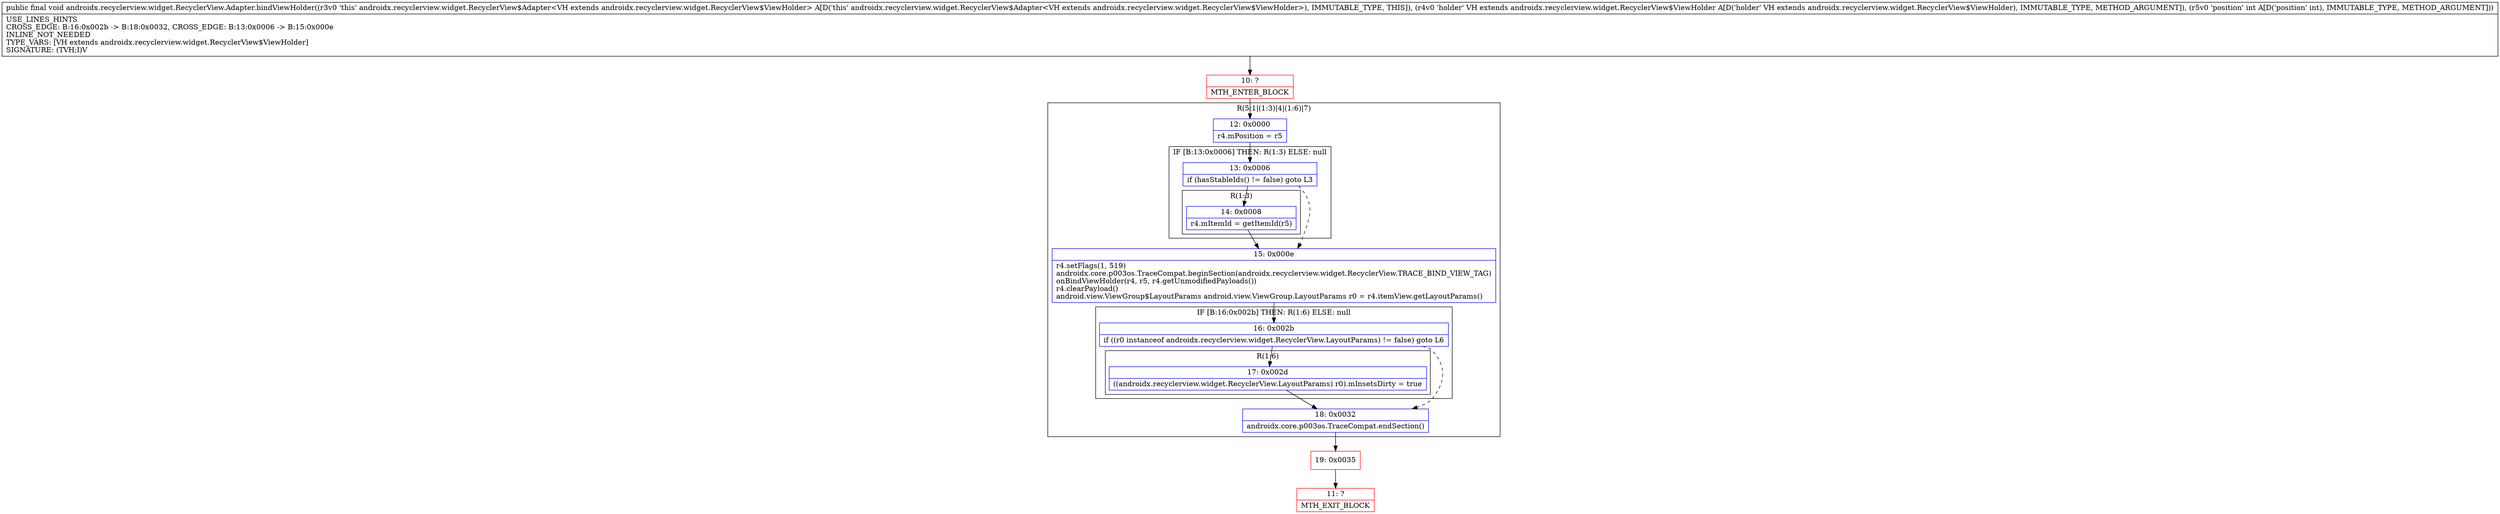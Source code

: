 digraph "CFG forandroidx.recyclerview.widget.RecyclerView.Adapter.bindViewHolder(Landroidx\/recyclerview\/widget\/RecyclerView$ViewHolder;I)V" {
subgraph cluster_Region_1319158801 {
label = "R(5:1|(1:3)|4|(1:6)|7)";
node [shape=record,color=blue];
Node_12 [shape=record,label="{12\:\ 0x0000|r4.mPosition = r5\l}"];
subgraph cluster_IfRegion_1748304224 {
label = "IF [B:13:0x0006] THEN: R(1:3) ELSE: null";
node [shape=record,color=blue];
Node_13 [shape=record,label="{13\:\ 0x0006|if (hasStableIds() != false) goto L3\l}"];
subgraph cluster_Region_1878152490 {
label = "R(1:3)";
node [shape=record,color=blue];
Node_14 [shape=record,label="{14\:\ 0x0008|r4.mItemId = getItemId(r5)\l}"];
}
}
Node_15 [shape=record,label="{15\:\ 0x000e|r4.setFlags(1, 519)\landroidx.core.p003os.TraceCompat.beginSection(androidx.recyclerview.widget.RecyclerView.TRACE_BIND_VIEW_TAG)\lonBindViewHolder(r4, r5, r4.getUnmodifiedPayloads())\lr4.clearPayload()\landroid.view.ViewGroup$LayoutParams android.view.ViewGroup.LayoutParams r0 = r4.itemView.getLayoutParams()\l}"];
subgraph cluster_IfRegion_130655740 {
label = "IF [B:16:0x002b] THEN: R(1:6) ELSE: null";
node [shape=record,color=blue];
Node_16 [shape=record,label="{16\:\ 0x002b|if ((r0 instanceof androidx.recyclerview.widget.RecyclerView.LayoutParams) != false) goto L6\l}"];
subgraph cluster_Region_1948324214 {
label = "R(1:6)";
node [shape=record,color=blue];
Node_17 [shape=record,label="{17\:\ 0x002d|((androidx.recyclerview.widget.RecyclerView.LayoutParams) r0).mInsetsDirty = true\l}"];
}
}
Node_18 [shape=record,label="{18\:\ 0x0032|androidx.core.p003os.TraceCompat.endSection()\l}"];
}
Node_10 [shape=record,color=red,label="{10\:\ ?|MTH_ENTER_BLOCK\l}"];
Node_19 [shape=record,color=red,label="{19\:\ 0x0035}"];
Node_11 [shape=record,color=red,label="{11\:\ ?|MTH_EXIT_BLOCK\l}"];
MethodNode[shape=record,label="{public final void androidx.recyclerview.widget.RecyclerView.Adapter.bindViewHolder((r3v0 'this' androidx.recyclerview.widget.RecyclerView$Adapter\<VH extends androidx.recyclerview.widget.RecyclerView$ViewHolder\> A[D('this' androidx.recyclerview.widget.RecyclerView$Adapter\<VH extends androidx.recyclerview.widget.RecyclerView$ViewHolder\>), IMMUTABLE_TYPE, THIS]), (r4v0 'holder' VH extends androidx.recyclerview.widget.RecyclerView$ViewHolder A[D('holder' VH extends androidx.recyclerview.widget.RecyclerView$ViewHolder), IMMUTABLE_TYPE, METHOD_ARGUMENT]), (r5v0 'position' int A[D('position' int), IMMUTABLE_TYPE, METHOD_ARGUMENT]))  | USE_LINES_HINTS\lCROSS_EDGE: B:16:0x002b \-\> B:18:0x0032, CROSS_EDGE: B:13:0x0006 \-\> B:15:0x000e\lINLINE_NOT_NEEDED\lTYPE_VARS: [VH extends androidx.recyclerview.widget.RecyclerView$ViewHolder]\lSIGNATURE: (TVH;I)V\l}"];
MethodNode -> Node_10;Node_12 -> Node_13;
Node_13 -> Node_14;
Node_13 -> Node_15[style=dashed];
Node_14 -> Node_15;
Node_15 -> Node_16;
Node_16 -> Node_17;
Node_16 -> Node_18[style=dashed];
Node_17 -> Node_18;
Node_18 -> Node_19;
Node_10 -> Node_12;
Node_19 -> Node_11;
}

